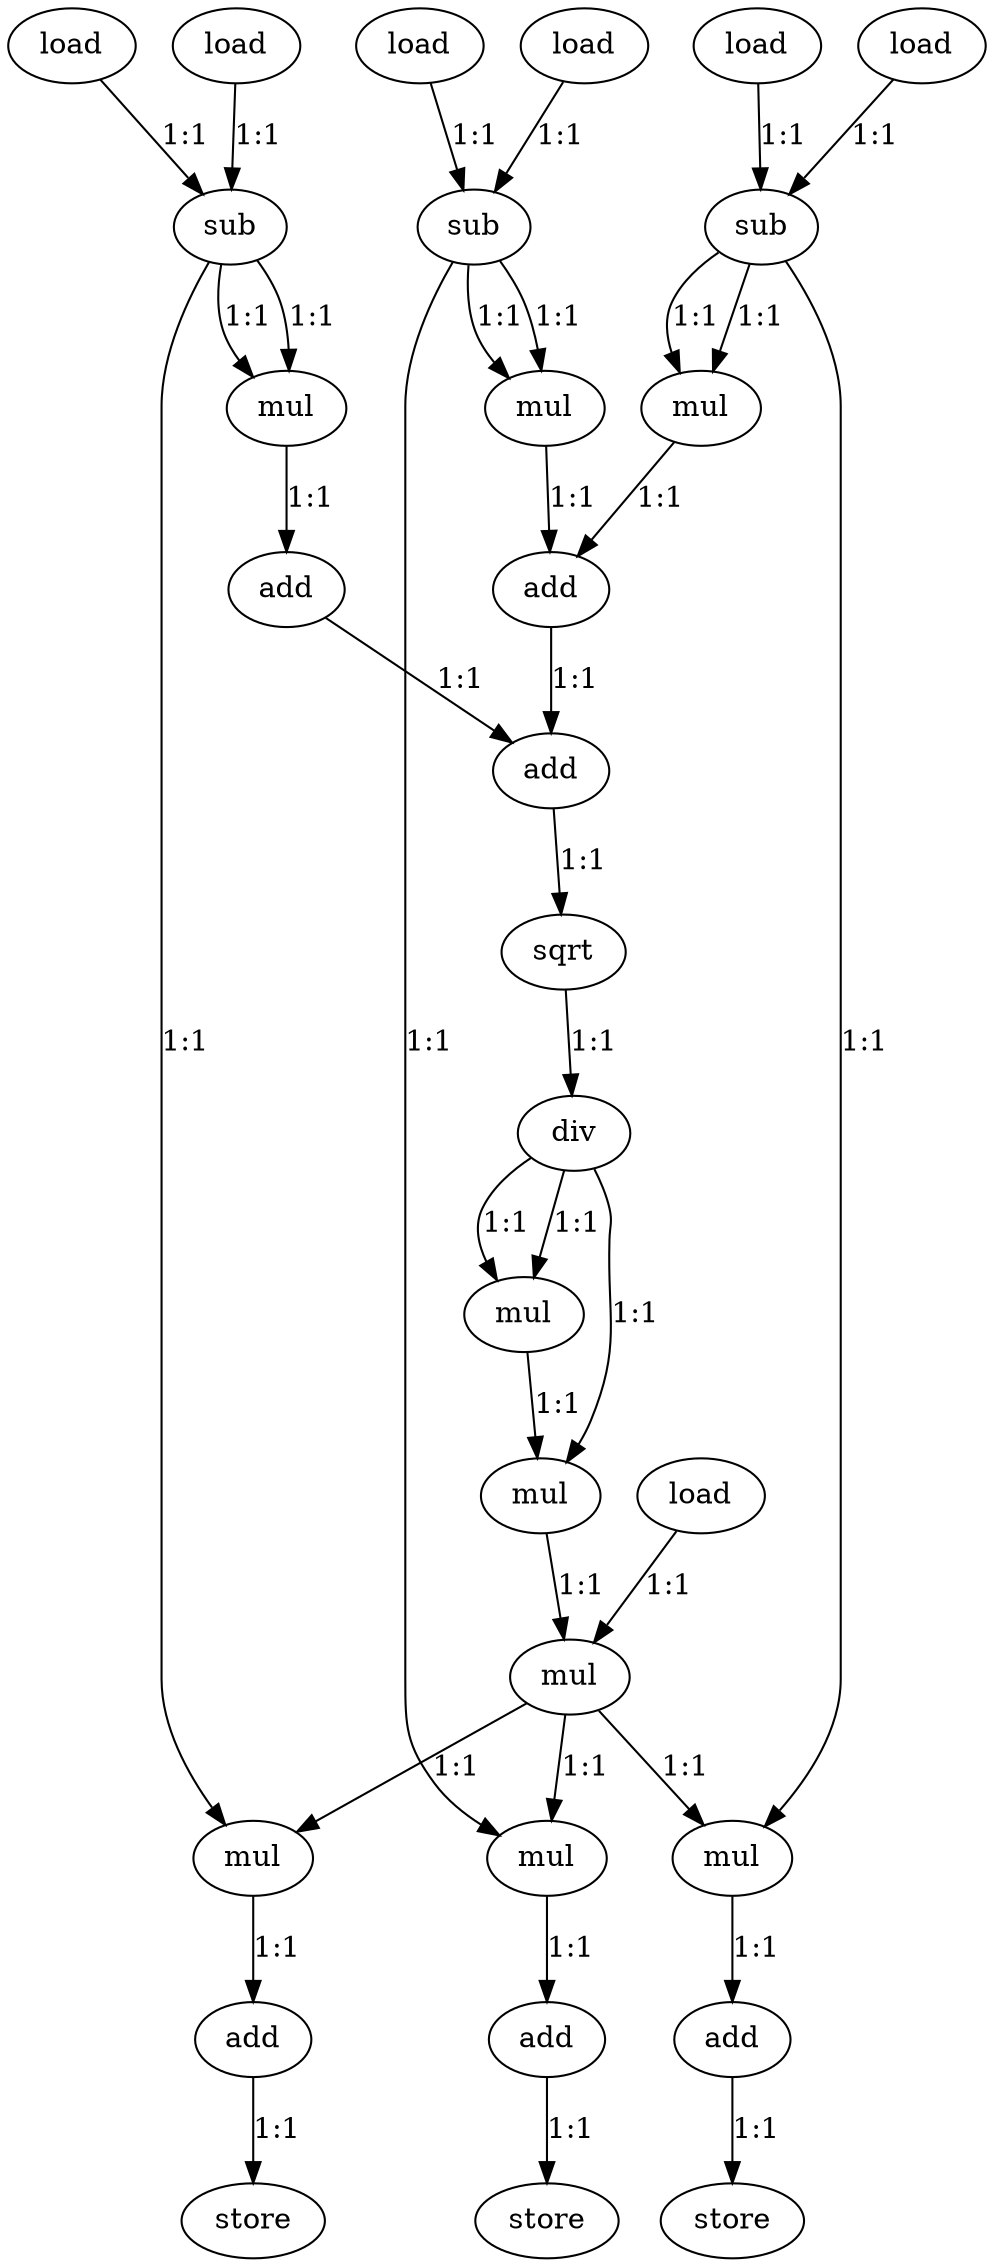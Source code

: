 digraph {
  0 [label="load"];
  1 [label="load"];
  2 [label="load"];
  3 [label="load"];
  4 [label="load"];
  5 [label="load"];
  6 [label="sub"];
  7 [label="sub"];
  8 [label="sub"];
  9 [label="mul"];
  10 [label="mul"];
  11 [label="mul"];
  12 [label="add"];
  13 [label="add"];
  14 [label="add"];
  15 [label="sqrt"];
  16 [label="div"];
  17 [label="mul"];
  18 [label="load"];
  19 [label="mul"];
  20 [label="mul"];
  21 [label="mul"];
  22 [label="mul"];
  23 [label="mul"];
  24 [label="add"];
  25 [label="add"];
  26 [label="add"];
  27 [label="store"];
  28 [label="store"];
  29 [label="store"];

  0->6 [label="1:1"];
  1->6 [label="1:1"];
  2->7 [label="1:1"];
  3->7 [label="1:1"];
  4->8 [label="1:1"];
  5->8 [label="1:1"];
  6->21 [label="1:1"];
  6->9 [label="1:1"];
  6->9 [label="1:1"];
  7->22 [label="1:1"];
  7->10 [label="1:1"];
  7->10 [label="1:1"];
  8->23 [label="1:1"];
  8->11 [label="1:1"];
  8->11 [label="1:1"];
  9->12 [label="1:1"];
  10->13 [label="1:1"];
  11->12 [label="1:1"];
  12->14 [label="1:1"];
  13->14 [label="1:1"];
  14->15 [label="1:1"];
  15->16 [label="1:1"];
  16->17 [label="1:1"];
  16->17 [label="1:1"];
  16->19 [label="1:1"];
  17->19 [label="1:1"];
  18->20 [label="1:1"];
  19->20 [label="1:1"];
  20->21 [label="1:1"];
  20->22 [label="1:1"];
  20->23 [label="1:1"];
  21->24 [label="1:1"];
  22->25 [label="1:1"];
  23->26 [label="1:1"];
  24->27 [label="1:1"];
  25->28 [label="1:1"];
  26->29 [label="1:1"];




}
